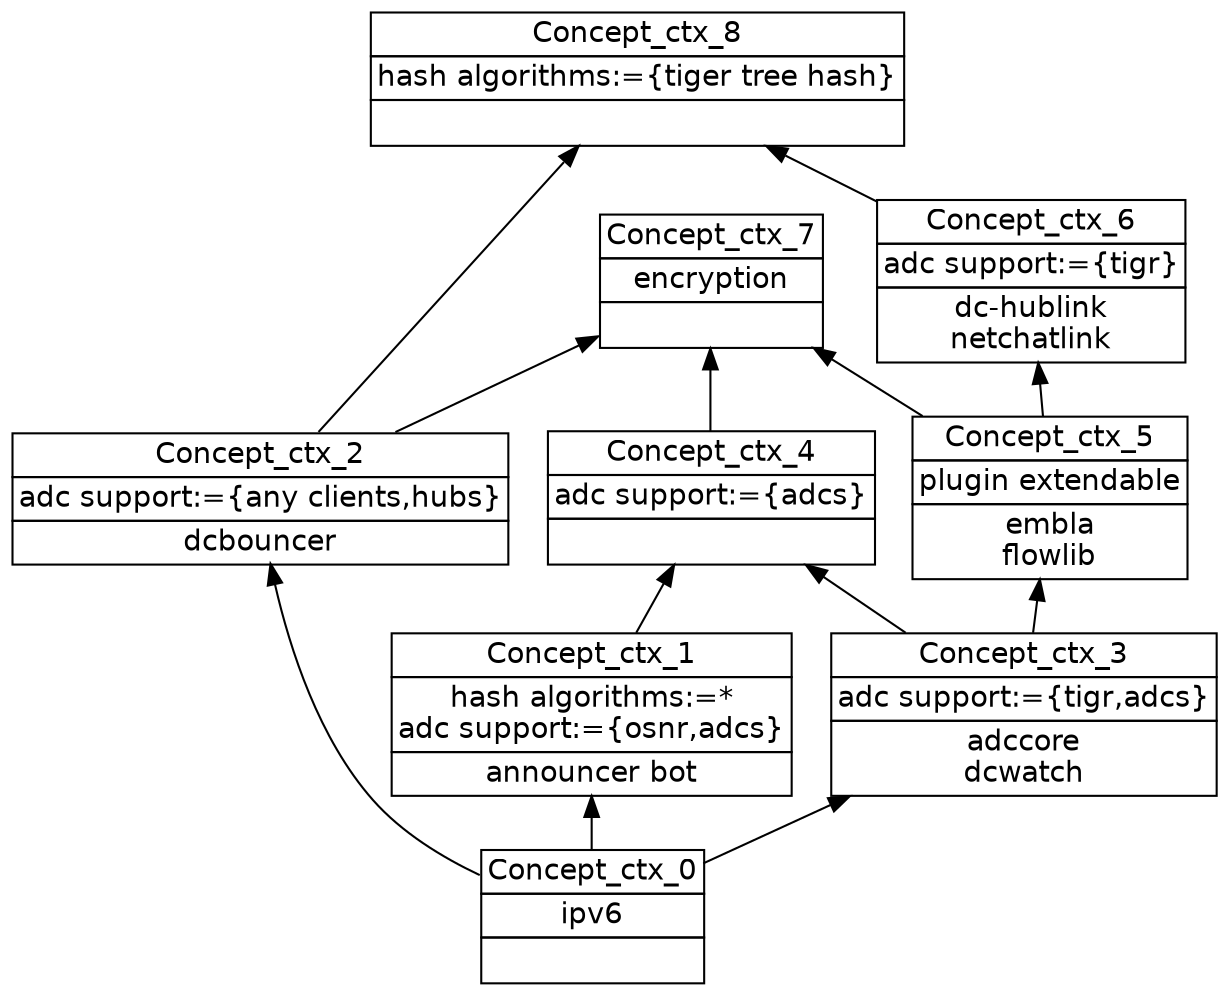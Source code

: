 digraph G { 
	rankdir=BT;
	margin=0;
	node [margin="0.03,0.03",fontname="DejaVu Sans"];
	ranksep=0.3;
	nodesep=0.2;
//graph[label="name:ctx,concept number:9,object number:8,attribute number:10"
1 [shape=none,label=<<table border="0" cellborder="1" cellspacing="0" port="p"><tr><td>Concept_ctx_0</td></tr><tr><td>ipv6<br/></td></tr><tr><td><br/></td></tr></table>>];
4 [shape=none,label=<<table border="0" cellborder="1" cellspacing="0" port="p"><tr><td>Concept_ctx_1</td></tr><tr><td>hash algorithms:=*<br/>adc support:={osnr,adcs}<br/></td></tr><tr><td>announcer bot<br/></td></tr></table>>];
7 [shape=none,label=<<table border="0" cellborder="1" cellspacing="0" port="p"><tr><td>Concept_ctx_2</td></tr><tr><td>adc support:={any clients,hubs}<br/></td></tr><tr><td>dcbouncer<br/></td></tr></table>>];
8 [shape=none,label=<<table border="0" cellborder="1" cellspacing="0" port="p"><tr><td>Concept_ctx_3</td></tr><tr><td>adc support:={tigr,adcs}<br/></td></tr><tr><td>adccore<br/>dcwatch<br/></td></tr></table>>];
6 [shape=none,label=<<table border="0" cellborder="1" cellspacing="0" port="p"><tr><td>Concept_ctx_4</td></tr><tr><td>adc support:={adcs}<br/></td></tr><tr><td><br/></td></tr></table>>];
2 [shape=none,label=<<table border="0" cellborder="1" cellspacing="0" port="p"><tr><td>Concept_ctx_5</td></tr><tr><td>plugin extendable<br/></td></tr><tr><td>embla<br/>flowlib<br/></td></tr></table>>];
0 [shape=none,label=<<table border="0" cellborder="1" cellspacing="0" port="p"><tr><td>Concept_ctx_7</td></tr><tr><td>encryption<br/></td></tr><tr><td><br/></td></tr></table>>];
5 [shape=none,label=<<table border="0" cellborder="1" cellspacing="0" port="p"><tr><td>Concept_ctx_6</td></tr><tr><td>adc support:={tigr}<br/></td></tr><tr><td>dc-hublink<br/>netchatlink<br/></td></tr></table>>];
3 [shape=none,label=<<table border="0" cellborder="1" cellspacing="0" port="p"><tr><td>Concept_ctx_8</td></tr><tr><td>hash algorithms:={tiger tree hash}<br/></td></tr><tr><td><br/></td></tr></table>>];
	1:p -> 4:p
	1:p -> 7:p
	1:p -> 8:p
	4:p -> 6:p
	8:p -> 6:p
	8:p -> 2:p
	6:p -> 0:p
	2:p -> 0:p
	7:p -> 0:p
	2:p -> 5:p
	7:p -> 3:p
	5:p -> 3:p
}